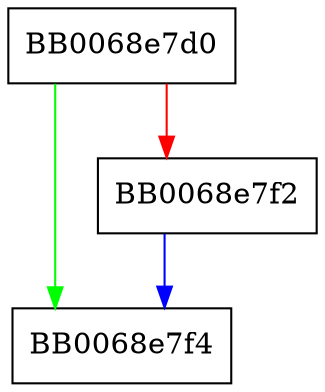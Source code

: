 digraph bio_core_free {
  node [shape="box"];
  graph [splines=ortho];
  BB0068e7d0 -> BB0068e7f4 [color="green"];
  BB0068e7d0 -> BB0068e7f2 [color="red"];
  BB0068e7f2 -> BB0068e7f4 [color="blue"];
}